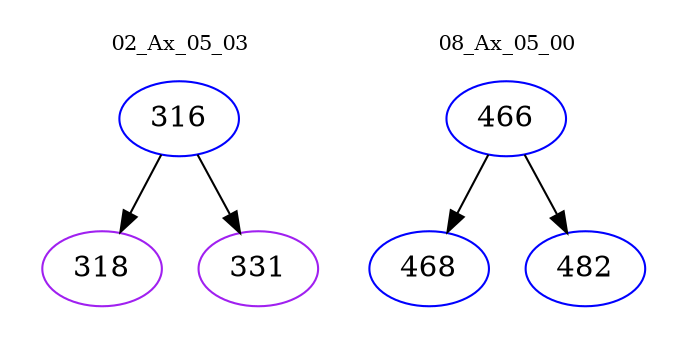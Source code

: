 digraph{
subgraph cluster_0 {
color = white
label = "02_Ax_05_03";
fontsize=10;
T0_316 [label="316", color="blue"]
T0_316 -> T0_318 [color="black"]
T0_318 [label="318", color="purple"]
T0_316 -> T0_331 [color="black"]
T0_331 [label="331", color="purple"]
}
subgraph cluster_1 {
color = white
label = "08_Ax_05_00";
fontsize=10;
T1_466 [label="466", color="blue"]
T1_466 -> T1_468 [color="black"]
T1_468 [label="468", color="blue"]
T1_466 -> T1_482 [color="black"]
T1_482 [label="482", color="blue"]
}
}
